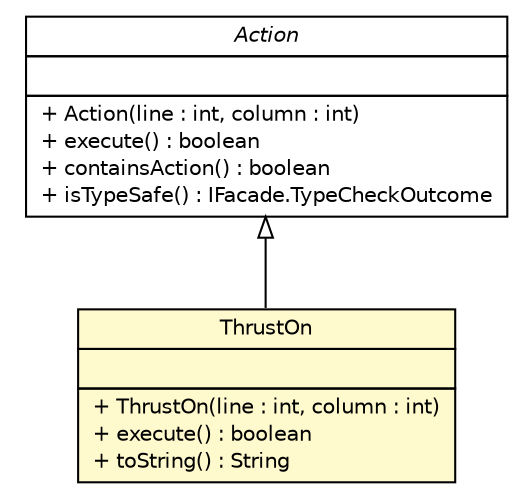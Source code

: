 #!/usr/local/bin/dot
#
# Class diagram 
# Generated by UMLGraph version R5_6 (http://www.umlgraph.org/)
#

digraph G {
	edge [fontname="Helvetica",fontsize=10,labelfontname="Helvetica",labelfontsize=10];
	node [fontname="Helvetica",fontsize=10,shape=plaintext];
	nodesep=0.25;
	ranksep=0.5;
	// model.programs.parsing.language.statement.action.Action
	c16693 [label=<<table title="model.programs.parsing.language.statement.action.Action" border="0" cellborder="1" cellspacing="0" cellpadding="2" port="p" href="./Action.html">
		<tr><td><table border="0" cellspacing="0" cellpadding="1">
<tr><td align="center" balign="center"><font face="Helvetica-Oblique"> Action </font></td></tr>
		</table></td></tr>
		<tr><td><table border="0" cellspacing="0" cellpadding="1">
<tr><td align="left" balign="left">  </td></tr>
		</table></td></tr>
		<tr><td><table border="0" cellspacing="0" cellpadding="1">
<tr><td align="left" balign="left"> + Action(line : int, column : int) </td></tr>
<tr><td align="left" balign="left"> + execute() : boolean </td></tr>
<tr><td align="left" balign="left"> + containsAction() : boolean </td></tr>
<tr><td align="left" balign="left"> + isTypeSafe() : IFacade.TypeCheckOutcome </td></tr>
		</table></td></tr>
		</table>>, URL="./Action.html", fontname="Helvetica", fontcolor="black", fontsize=10.0];
	// model.programs.parsing.language.statement.action.ThrustOn
	c16695 [label=<<table title="model.programs.parsing.language.statement.action.ThrustOn" border="0" cellborder="1" cellspacing="0" cellpadding="2" port="p" bgcolor="lemonChiffon" href="./ThrustOn.html">
		<tr><td><table border="0" cellspacing="0" cellpadding="1">
<tr><td align="center" balign="center"> ThrustOn </td></tr>
		</table></td></tr>
		<tr><td><table border="0" cellspacing="0" cellpadding="1">
<tr><td align="left" balign="left">  </td></tr>
		</table></td></tr>
		<tr><td><table border="0" cellspacing="0" cellpadding="1">
<tr><td align="left" balign="left"> + ThrustOn(line : int, column : int) </td></tr>
<tr><td align="left" balign="left"> + execute() : boolean </td></tr>
<tr><td align="left" balign="left"> + toString() : String </td></tr>
		</table></td></tr>
		</table>>, URL="./ThrustOn.html", fontname="Helvetica", fontcolor="black", fontsize=10.0];
	//model.programs.parsing.language.statement.action.ThrustOn extends model.programs.parsing.language.statement.action.Action
	c16693:p -> c16695:p [dir=back,arrowtail=empty];
}

